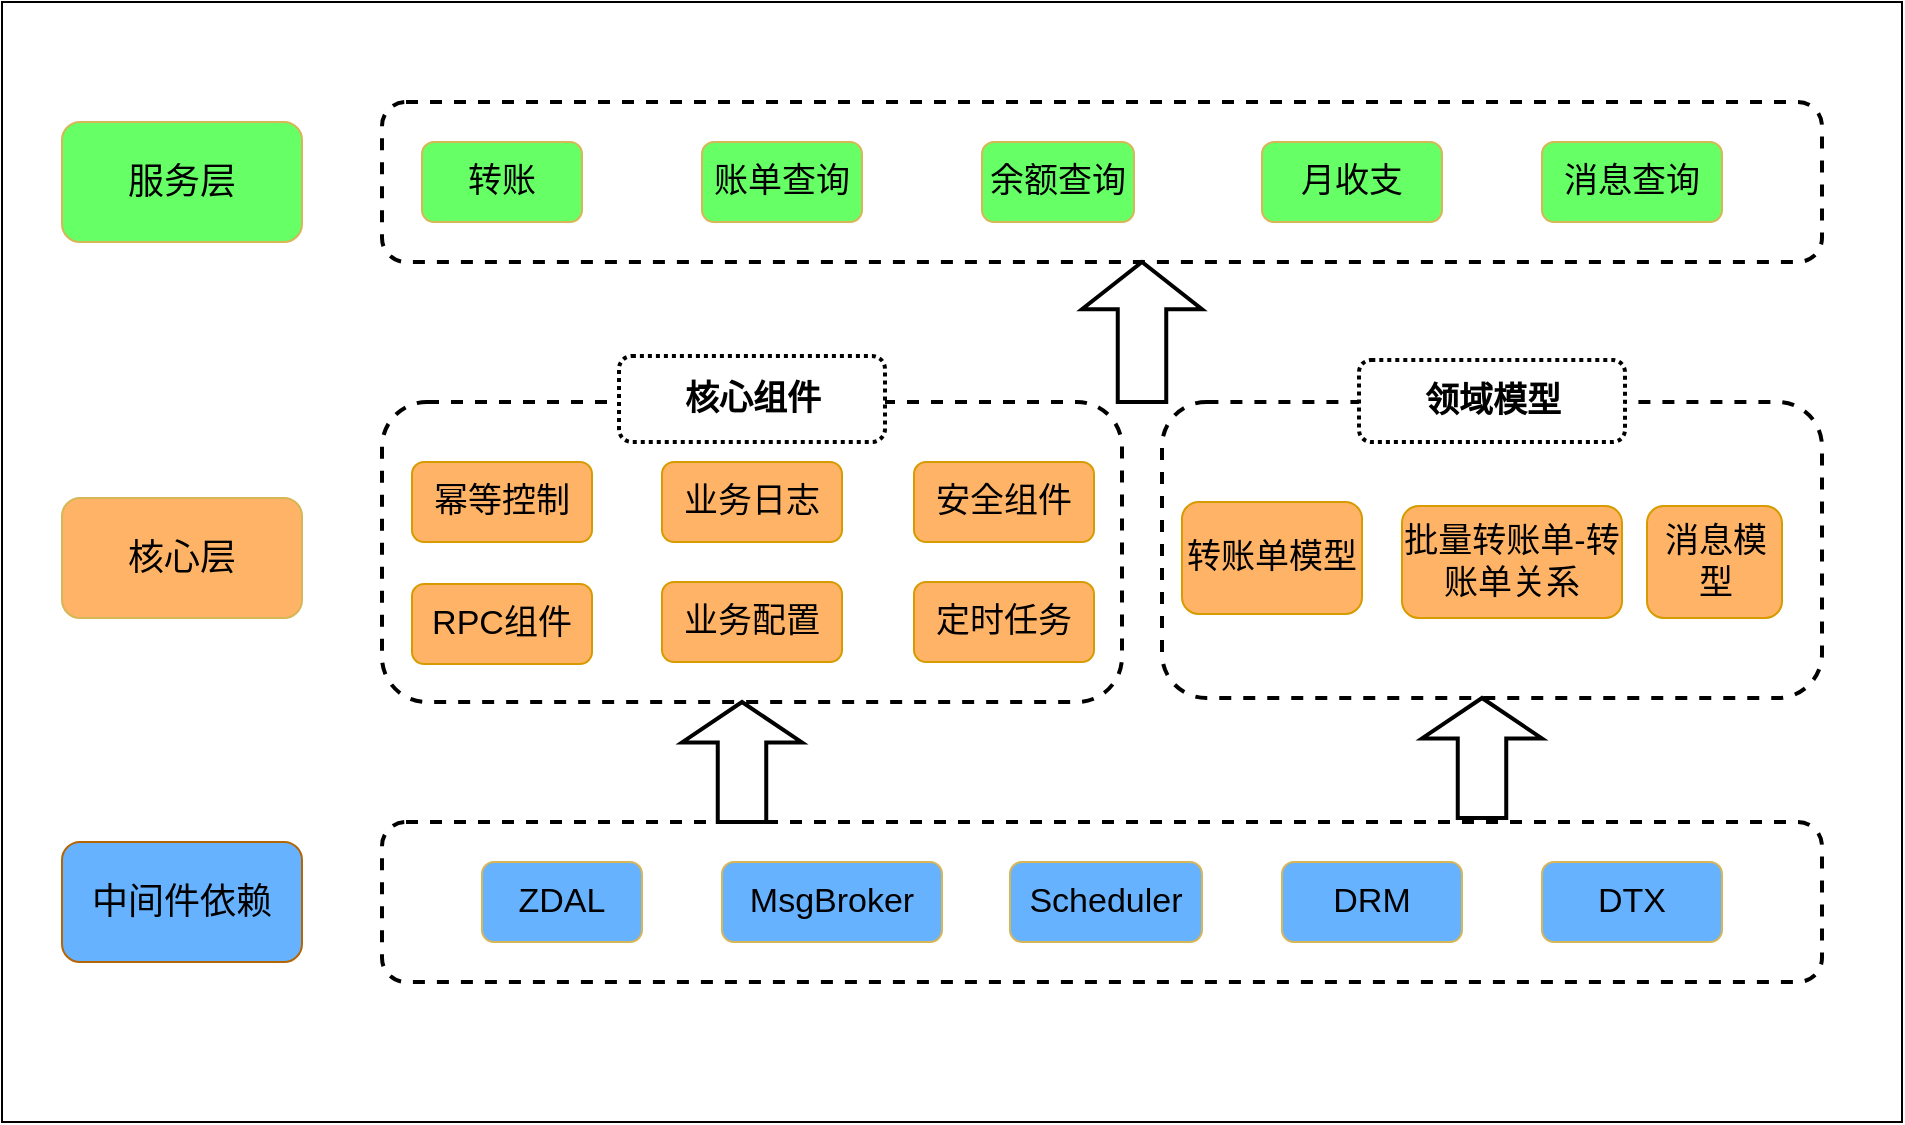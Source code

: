 <mxfile version="13.6.9" type="github">
  <diagram id="07fea595-8f29-1299-0266-81d95cde20df" name="Page-1">
    <mxGraphModel dx="358" dy="38" grid="1" gridSize="10" guides="1" tooltips="1" connect="1" arrows="1" fold="1" page="1" pageScale="1" pageWidth="1169" pageHeight="827" background="#ffffff" math="0" shadow="0">
      <root>
        <mxCell id="0" />
        <mxCell id="1" parent="0" />
        <mxCell id="-gCd0Y32cTzQUcOJ8ZMd-798" value="" style="rounded=0;whiteSpace=wrap;fontSize=16;spacing=2;shadow=0;" vertex="1" parent="1">
          <mxGeometry x="1190" y="960" width="950" height="560" as="geometry" />
        </mxCell>
        <mxCell id="-gCd0Y32cTzQUcOJ8ZMd-799" value="" style="rounded=1;whiteSpace=wrap;fontSize=17;fillColor=#FFFFFF;dashed=1;spacing=2;strokeWidth=2;" vertex="1" parent="1">
          <mxGeometry x="1380" y="1010" width="720" height="80" as="geometry" />
        </mxCell>
        <mxCell id="-gCd0Y32cTzQUcOJ8ZMd-802" value="服务层" style="rounded=1;whiteSpace=wrap;strokeColor=#d6b656;fontSize=18;spacing=2;fillColor=#66FF66;" vertex="1" parent="1">
          <mxGeometry x="1220" y="1020" width="120" height="60" as="geometry" />
        </mxCell>
        <mxCell id="-gCd0Y32cTzQUcOJ8ZMd-805" value="中间件依赖" style="rounded=1;whiteSpace=wrap;strokeColor=#b46504;fontSize=18;spacing=2;fillColor=#66B2FF;" vertex="1" parent="1">
          <mxGeometry x="1220" y="1380" width="120" height="60" as="geometry" />
        </mxCell>
        <mxCell id="-gCd0Y32cTzQUcOJ8ZMd-806" value="转账" style="rounded=1;whiteSpace=wrap;strokeColor=#d6b656;fontSize=17;spacing=2;fillColor=#66FF66;" vertex="1" parent="1">
          <mxGeometry x="1400" y="1030" width="80" height="40" as="geometry" />
        </mxCell>
        <mxCell id="-gCd0Y32cTzQUcOJ8ZMd-807" value="账单查询" style="rounded=1;whiteSpace=wrap;strokeColor=#d6b656;fontSize=17;spacing=2;fillColor=#66FF66;" vertex="1" parent="1">
          <mxGeometry x="1540" y="1030" width="80" height="40" as="geometry" />
        </mxCell>
        <mxCell id="-gCd0Y32cTzQUcOJ8ZMd-808" value="余额查询" style="rounded=1;whiteSpace=wrap;strokeColor=#d6b656;fontSize=17;spacing=2;fillColor=#66FF66;" vertex="1" parent="1">
          <mxGeometry x="1680" y="1030" width="76" height="40" as="geometry" />
        </mxCell>
        <mxCell id="-gCd0Y32cTzQUcOJ8ZMd-809" value="月收支" style="rounded=1;whiteSpace=wrap;strokeColor=#d6b656;fontSize=17;spacing=2;fillColor=#66FF66;" vertex="1" parent="1">
          <mxGeometry x="1820" y="1030" width="90" height="40" as="geometry" />
        </mxCell>
        <mxCell id="-gCd0Y32cTzQUcOJ8ZMd-810" value="消息查询" style="rounded=1;whiteSpace=wrap;strokeColor=#d6b656;fontSize=17;spacing=2;fillColor=#66FF66;" vertex="1" parent="1">
          <mxGeometry x="1960" y="1030" width="90" height="40" as="geometry" />
        </mxCell>
        <mxCell id="-gCd0Y32cTzQUcOJ8ZMd-844" value="" style="rounded=1;whiteSpace=wrap;fontSize=17;fillColor=#FFFFFF;dashed=1;spacing=2;strokeWidth=2;" vertex="1" parent="1">
          <mxGeometry x="1380" y="1160" width="370" height="150" as="geometry" />
        </mxCell>
        <mxCell id="-gCd0Y32cTzQUcOJ8ZMd-845" value="核心层" style="rounded=1;whiteSpace=wrap;strokeColor=#d6b656;fontSize=18;spacing=2;fillColor=#FFB366;" vertex="1" parent="1">
          <mxGeometry x="1220" y="1208" width="120" height="60" as="geometry" />
        </mxCell>
        <mxCell id="-gCd0Y32cTzQUcOJ8ZMd-832" value="幂等控制" style="rounded=1;whiteSpace=wrap;strokeColor=#d79b00;fontSize=17;spacing=2;fillColor=#FFB366;" vertex="1" parent="1">
          <mxGeometry x="1395" y="1190" width="90" height="40" as="geometry" />
        </mxCell>
        <mxCell id="-gCd0Y32cTzQUcOJ8ZMd-834" value="安全组件" style="rounded=1;whiteSpace=wrap;strokeColor=#d79b00;fontSize=17;spacing=2;fillColor=#FFB366;" vertex="1" parent="1">
          <mxGeometry x="1646" y="1190" width="90" height="40" as="geometry" />
        </mxCell>
        <mxCell id="-gCd0Y32cTzQUcOJ8ZMd-836" value="业务配置" style="rounded=1;whiteSpace=wrap;strokeColor=#d79b00;fontSize=17;spacing=2;fillColor=#FFB366;" vertex="1" parent="1">
          <mxGeometry x="1520" y="1250" width="90" height="40" as="geometry" />
        </mxCell>
        <mxCell id="-gCd0Y32cTzQUcOJ8ZMd-838" value="定时任务" style="rounded=1;whiteSpace=wrap;strokeColor=#d79b00;fontSize=17;spacing=2;fillColor=#FFB366;" vertex="1" parent="1">
          <mxGeometry x="1646" y="1250" width="90" height="40" as="geometry" />
        </mxCell>
        <mxCell id="-gCd0Y32cTzQUcOJ8ZMd-837" value="RPC组件" style="rounded=1;whiteSpace=wrap;strokeColor=#d79b00;fontSize=17;spacing=2;fillColor=#FFB366;" vertex="1" parent="1">
          <mxGeometry x="1395" y="1251" width="90" height="40" as="geometry" />
        </mxCell>
        <mxCell id="-gCd0Y32cTzQUcOJ8ZMd-863" value="业务日志" style="rounded=1;whiteSpace=wrap;strokeColor=#d79b00;fontSize=17;spacing=2;fillColor=#FFB366;" vertex="1" parent="1">
          <mxGeometry x="1520" y="1190" width="90" height="40" as="geometry" />
        </mxCell>
        <mxCell id="-gCd0Y32cTzQUcOJ8ZMd-871" value="" style="rounded=1;whiteSpace=wrap;fontSize=17;fillColor=#FFFFFF;dashed=1;spacing=2;strokeWidth=2;" vertex="1" parent="1">
          <mxGeometry x="1380" y="1370" width="720" height="80" as="geometry" />
        </mxCell>
        <mxCell id="-gCd0Y32cTzQUcOJ8ZMd-872" value="ZDAL" style="rounded=1;whiteSpace=wrap;strokeColor=#d6b656;fontSize=17;spacing=2;fillColor=#66B2FF;" vertex="1" parent="1">
          <mxGeometry x="1430" y="1390" width="80" height="40" as="geometry" />
        </mxCell>
        <mxCell id="-gCd0Y32cTzQUcOJ8ZMd-873" value="MsgBroker" style="rounded=1;whiteSpace=wrap;strokeColor=#d6b656;fontSize=17;spacing=2;fillColor=#66B2FF;" vertex="1" parent="1">
          <mxGeometry x="1550" y="1390" width="110" height="40" as="geometry" />
        </mxCell>
        <mxCell id="-gCd0Y32cTzQUcOJ8ZMd-874" value="Scheduler" style="rounded=1;whiteSpace=wrap;strokeColor=#d6b656;fontSize=17;spacing=2;fillColor=#66B2FF;" vertex="1" parent="1">
          <mxGeometry x="1694" y="1390" width="96" height="40" as="geometry" />
        </mxCell>
        <mxCell id="-gCd0Y32cTzQUcOJ8ZMd-875" value="DRM" style="rounded=1;whiteSpace=wrap;strokeColor=#d6b656;fontSize=17;spacing=2;fillColor=#66B2FF;" vertex="1" parent="1">
          <mxGeometry x="1830" y="1390" width="90" height="40" as="geometry" />
        </mxCell>
        <mxCell id="-gCd0Y32cTzQUcOJ8ZMd-876" value="DTX" style="rounded=1;whiteSpace=wrap;strokeColor=#d6b656;fontSize=17;spacing=2;fillColor=#66B2FF;" vertex="1" parent="1">
          <mxGeometry x="1960" y="1390" width="90" height="40" as="geometry" />
        </mxCell>
        <mxCell id="-gCd0Y32cTzQUcOJ8ZMd-882" value="" style="rounded=1;whiteSpace=wrap;fontSize=17;fillColor=#FFFFFF;dashed=1;spacing=2;strokeWidth=2;" vertex="1" parent="1">
          <mxGeometry x="1770" y="1160" width="330" height="148" as="geometry" />
        </mxCell>
        <mxCell id="-gCd0Y32cTzQUcOJ8ZMd-826" value="转账单模型" style="rounded=1;whiteSpace=wrap;strokeColor=#d79b00;fontSize=17;spacing=2;fillColor=#FFB366;" vertex="1" parent="1">
          <mxGeometry x="1780" y="1210" width="90" height="56" as="geometry" />
        </mxCell>
        <mxCell id="-gCd0Y32cTzQUcOJ8ZMd-827" value="批量转账单-转账单关系" style="rounded=1;whiteSpace=wrap;strokeColor=#d79b00;fontSize=17;spacing=2;fillColor=#FFB366;" vertex="1" parent="1">
          <mxGeometry x="1890" y="1212" width="110" height="56" as="geometry" />
        </mxCell>
        <mxCell id="-gCd0Y32cTzQUcOJ8ZMd-828" value="消息模型" style="rounded=1;whiteSpace=wrap;strokeColor=#d79b00;fontSize=17;spacing=2;fillColor=#FFB366;" vertex="1" parent="1">
          <mxGeometry x="2012.5" y="1212" width="67.5" height="56" as="geometry" />
        </mxCell>
        <mxCell id="-gCd0Y32cTzQUcOJ8ZMd-886" value="核心组件" style="rounded=1;whiteSpace=wrap;fontSize=17;spacing=2;dashed=1;strokeWidth=2;dashPattern=1 1;fontStyle=1" vertex="1" parent="1">
          <mxGeometry x="1498.5" y="1137" width="133" height="43" as="geometry" />
        </mxCell>
        <mxCell id="-gCd0Y32cTzQUcOJ8ZMd-887" value="领域模型" style="rounded=1;whiteSpace=wrap;fontSize=17;spacing=2;dashed=1;strokeWidth=2;dashPattern=1 1;fontStyle=1" vertex="1" parent="1">
          <mxGeometry x="1868.5" y="1139" width="133" height="41" as="geometry" />
        </mxCell>
        <mxCell id="-gCd0Y32cTzQUcOJ8ZMd-888" value="" style="shape=singleArrow;direction=north;whiteSpace=wrap;html=1;rounded=0;shadow=0;strokeColor=#000000;strokeWidth=2;gradientColor=none;fontSize=17;fontColor=#FFFFFF;arrowWidth=0.404;arrowSize=0.337;fillColor=none;" vertex="1" parent="1">
          <mxGeometry x="1530" y="1310" width="60" height="60" as="geometry" />
        </mxCell>
        <mxCell id="-gCd0Y32cTzQUcOJ8ZMd-889" value="" style="shape=singleArrow;direction=north;whiteSpace=wrap;html=1;rounded=0;shadow=0;strokeWidth=2;fontSize=17;arrowWidth=0.404;arrowSize=0.337;" vertex="1" parent="1">
          <mxGeometry x="1900" y="1308" width="60" height="60" as="geometry" />
        </mxCell>
        <mxCell id="-gCd0Y32cTzQUcOJ8ZMd-890" value="" style="shape=singleArrow;direction=north;whiteSpace=wrap;html=1;rounded=0;shadow=0;strokeWidth=2;fontSize=17;arrowWidth=0.404;arrowSize=0.337;" vertex="1" parent="1">
          <mxGeometry x="1730" y="1090" width="60" height="70" as="geometry" />
        </mxCell>
      </root>
    </mxGraphModel>
  </diagram>
</mxfile>
